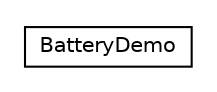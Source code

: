 #!/usr/local/bin/dot
#
# Class diagram 
# Generated by UMLGraph version R5_6 (http://www.umlgraph.org/)
#

digraph G {
	edge [fontname="Helvetica",fontsize=10,labelfontname="Helvetica",labelfontsize=10];
	node [fontname="Helvetica",fontsize=10,shape=plaintext];
	nodesep=0.25;
	ranksep=0.5;
	// examples.hardware.sensors.BatteryDemo
	c1201 [label=<<table title="examples.hardware.sensors.BatteryDemo" border="0" cellborder="1" cellspacing="0" cellpadding="2" port="p" href="./BatteryDemo.html">
		<tr><td><table border="0" cellspacing="0" cellpadding="1">
<tr><td align="center" balign="center"> BatteryDemo </td></tr>
		</table></td></tr>
		</table>>, URL="./BatteryDemo.html", fontname="Helvetica", fontcolor="black", fontsize=10.0];
}

